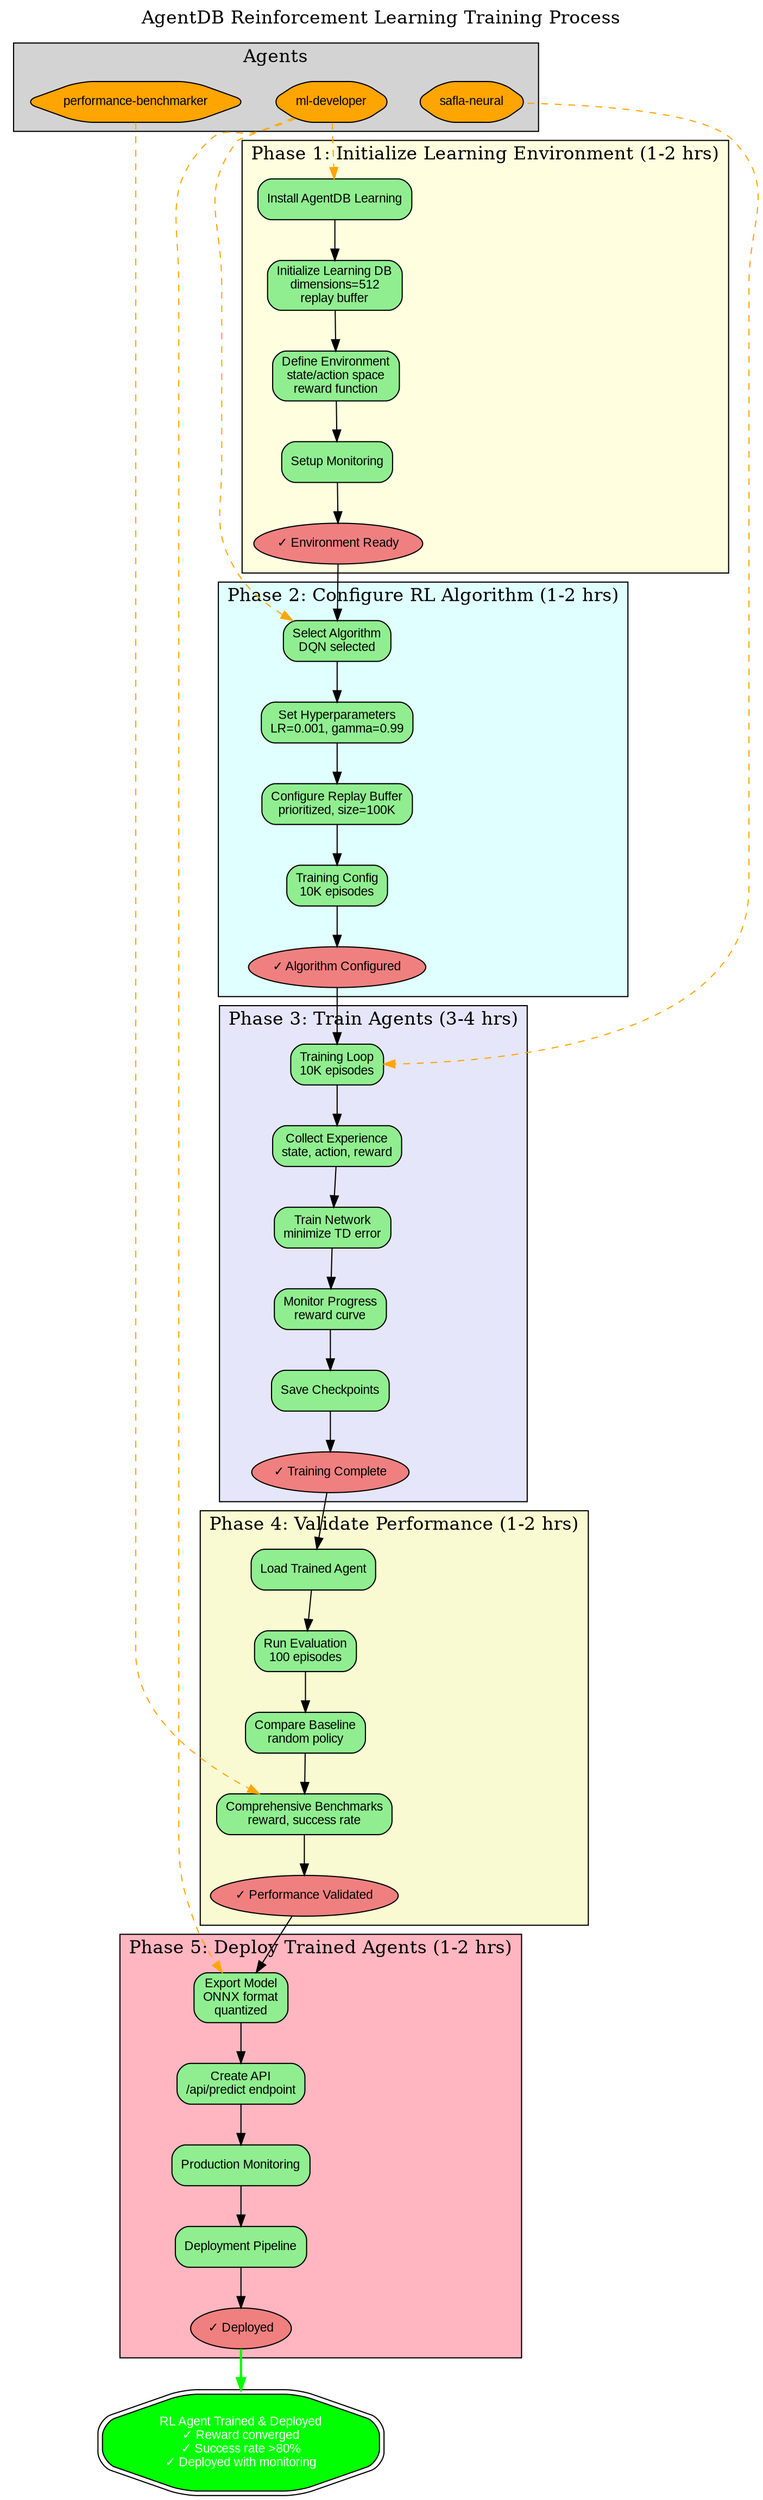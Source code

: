 digraph RLTraining {
  rankdir=TB;
  bgcolor="white";
  label="AgentDB Reinforcement Learning Training Process";
  labelloc=t;
  fontsize=16;

  node [fontname="Arial", fontsize=11, shape=box, style="rounded,filled", fillcolor=lightblue];
  edge [fontname="Arial", fontsize=10];

  subgraph cluster_phase1 {
    label="Phase 1: Initialize Learning Environment (1-2 hrs)";
    style=filled;
    fillcolor=lightyellow;

    p1_install [label="Install AgentDB Learning", fillcolor=lightgreen];
    p1_db [label="Initialize Learning DB\ndimensions=512\nreplay buffer", fillcolor=lightgreen];
    p1_env [label="Define Environment\nstate/action space\nreward function", fillcolor=lightgreen];
    p1_monitor [label="Setup Monitoring", fillcolor=lightgreen];
    p1_validate [label="✓ Environment Ready", shape=ellipse, fillcolor=lightcoral];

    p1_install -> p1_db -> p1_env -> p1_monitor -> p1_validate;
  }

  subgraph cluster_phase2 {
    label="Phase 2: Configure RL Algorithm (1-2 hrs)";
    style=filled;
    fillcolor=lightcyan;

    p2_select [label="Select Algorithm\nDQN selected", fillcolor=lightgreen];
    p2_hyper [label="Set Hyperparameters\nLR=0.001, gamma=0.99", fillcolor=lightgreen];
    p2_replay [label="Configure Replay Buffer\nprioritized, size=100K", fillcolor=lightgreen];
    p2_config [label="Training Config\n10K episodes", fillcolor=lightgreen];
    p2_validate [label="✓ Algorithm Configured", shape=ellipse, fillcolor=lightcoral];

    p2_select -> p2_hyper -> p2_replay -> p2_config -> p2_validate;
  }

  subgraph cluster_phase3 {
    label="Phase 3: Train Agents (3-4 hrs)";
    style=filled;
    fillcolor=lavender;

    p3_loop [label="Training Loop\n10K episodes", fillcolor=lightgreen];
    p3_collect [label="Collect Experience\nstate, action, reward", fillcolor=lightgreen];
    p3_train [label="Train Network\nminimize TD error", fillcolor=lightgreen];
    p3_monitor [label="Monitor Progress\nreward curve", fillcolor=lightgreen];
    p3_save [label="Save Checkpoints", fillcolor=lightgreen];
    p3_validate [label="✓ Training Complete", shape=ellipse, fillcolor=lightcoral];

    p3_loop -> p3_collect -> p3_train -> p3_monitor -> p3_save -> p3_validate;
  }

  subgraph cluster_phase4 {
    label="Phase 4: Validate Performance (1-2 hrs)";
    style=filled;
    fillcolor=lightgoldenrodyellow;

    p4_load [label="Load Trained Agent", fillcolor=lightgreen];
    p4_eval [label="Run Evaluation\n100 episodes", fillcolor=lightgreen];
    p4_baseline [label="Compare Baseline\nrandom policy", fillcolor=lightgreen];
    p4_benchmark [label="Comprehensive Benchmarks\nreward, success rate", fillcolor=lightgreen];
    p4_validate [label="✓ Performance Validated", shape=ellipse, fillcolor=lightcoral];

    p4_load -> p4_eval -> p4_baseline -> p4_benchmark -> p4_validate;
  }

  subgraph cluster_phase5 {
    label="Phase 5: Deploy Trained Agents (1-2 hrs)";
    style=filled;
    fillcolor=lightpink;

    p5_export [label="Export Model\nONNX format\nquantized", fillcolor=lightgreen];
    p5_api [label="Create API\n/api/predict endpoint", fillcolor=lightgreen];
    p5_monitor [label="Production Monitoring", fillcolor=lightgreen];
    p5_pipeline [label="Deployment Pipeline", fillcolor=lightgreen];
    p5_validate [label="✓ Deployed", shape=ellipse, fillcolor=lightcoral];

    p5_export -> p5_api -> p5_monitor -> p5_pipeline -> p5_validate;
  }

  subgraph cluster_agents {
    label="Agents";
    style=filled;
    fillcolor=lightgray;

    agent_ml [label="ml-developer", shape=hexagon, fillcolor=orange];
    agent_neural [label="safla-neural", shape=hexagon, fillcolor=orange];
    agent_perf [label="performance-benchmarker", shape=hexagon, fillcolor=orange];
  }

  success [label="RL Agent Trained & Deployed\n✓ Reward converged\n✓ Success rate >80%\n✓ Deployed with monitoring", shape=doubleoctagon, fillcolor=green, fontcolor=white];

  p1_validate -> p2_select;
  p2_validate -> p3_loop;
  p3_validate -> p4_load;
  p4_validate -> p5_export;
  p5_validate -> success [penwidth=2, color=green];

  agent_ml -> p1_install [style=dashed, color=orange];
  agent_ml -> p2_select [style=dashed, color=orange];
  agent_neural -> p3_loop [style=dashed, color=orange];
  agent_perf -> p4_benchmark [style=dashed, color=orange];
  agent_ml -> p5_export [style=dashed, color=orange];
}
